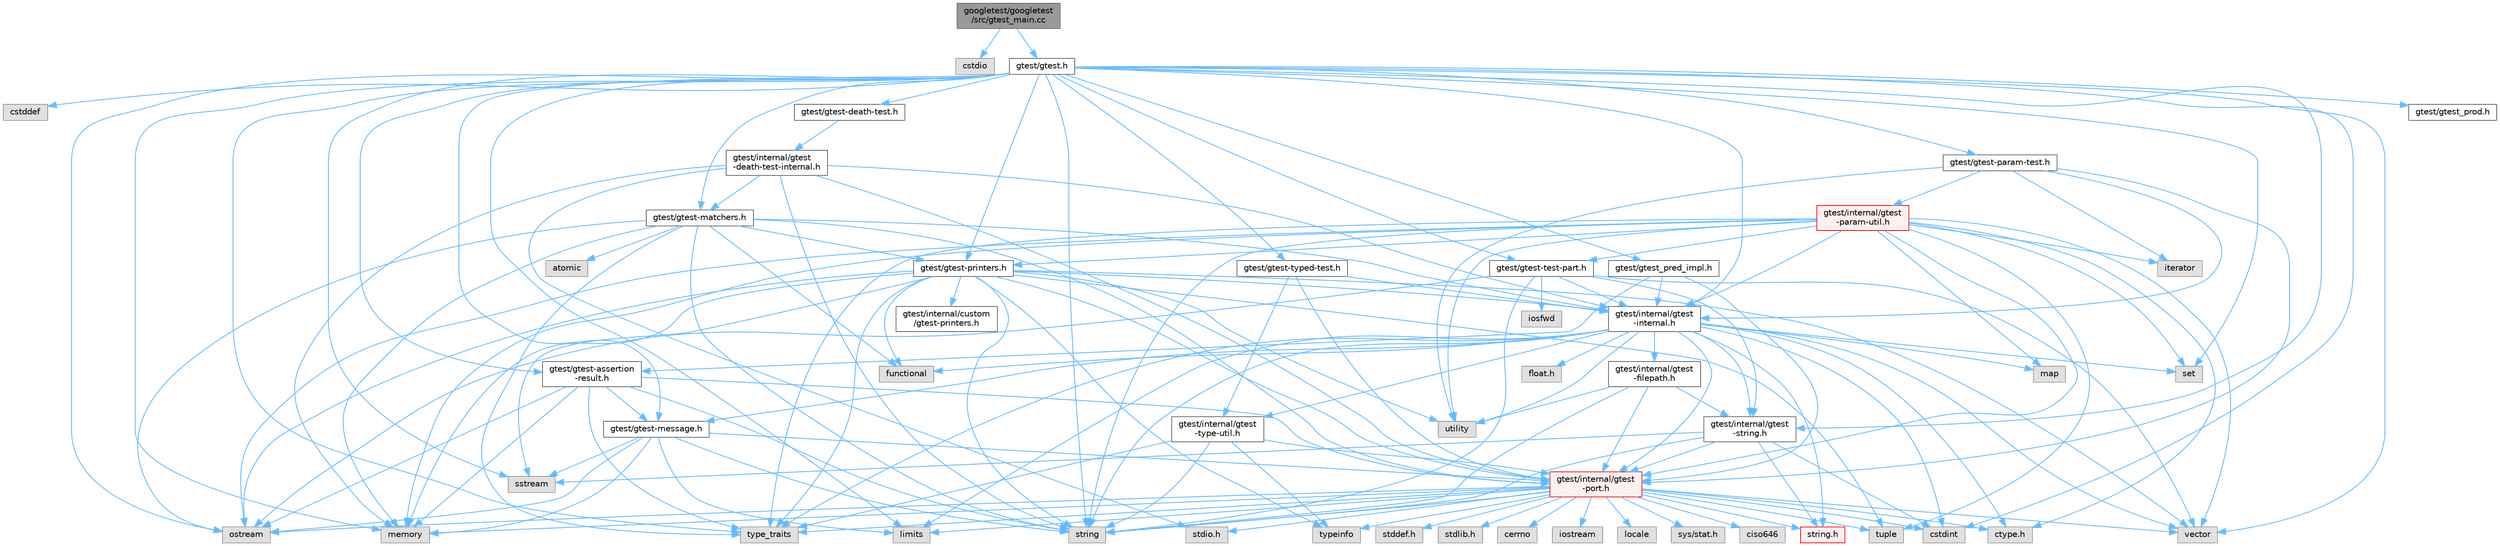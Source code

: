 digraph "googletest/googletest/src/gtest_main.cc"
{
 // LATEX_PDF_SIZE
  bgcolor="transparent";
  edge [fontname=Helvetica,fontsize=10,labelfontname=Helvetica,labelfontsize=10];
  node [fontname=Helvetica,fontsize=10,shape=box,height=0.2,width=0.4];
  Node1 [id="Node000001",label="googletest/googletest\l/src/gtest_main.cc",height=0.2,width=0.4,color="gray40", fillcolor="grey60", style="filled", fontcolor="black",tooltip=" "];
  Node1 -> Node2 [id="edge1_Node000001_Node000002",color="steelblue1",style="solid",tooltip=" "];
  Node2 [id="Node000002",label="cstdio",height=0.2,width=0.4,color="grey60", fillcolor="#E0E0E0", style="filled",tooltip=" "];
  Node1 -> Node3 [id="edge2_Node000001_Node000003",color="steelblue1",style="solid",tooltip=" "];
  Node3 [id="Node000003",label="gtest/gtest.h",height=0.2,width=0.4,color="grey40", fillcolor="white", style="filled",URL="$gtest_8h.html",tooltip=" "];
  Node3 -> Node4 [id="edge3_Node000003_Node000004",color="steelblue1",style="solid",tooltip=" "];
  Node4 [id="Node000004",label="cstddef",height=0.2,width=0.4,color="grey60", fillcolor="#E0E0E0", style="filled",tooltip=" "];
  Node3 -> Node5 [id="edge4_Node000003_Node000005",color="steelblue1",style="solid",tooltip=" "];
  Node5 [id="Node000005",label="cstdint",height=0.2,width=0.4,color="grey60", fillcolor="#E0E0E0", style="filled",tooltip=" "];
  Node3 -> Node6 [id="edge5_Node000003_Node000006",color="steelblue1",style="solid",tooltip=" "];
  Node6 [id="Node000006",label="limits",height=0.2,width=0.4,color="grey60", fillcolor="#E0E0E0", style="filled",tooltip=" "];
  Node3 -> Node7 [id="edge6_Node000003_Node000007",color="steelblue1",style="solid",tooltip=" "];
  Node7 [id="Node000007",label="memory",height=0.2,width=0.4,color="grey60", fillcolor="#E0E0E0", style="filled",tooltip=" "];
  Node3 -> Node8 [id="edge7_Node000003_Node000008",color="steelblue1",style="solid",tooltip=" "];
  Node8 [id="Node000008",label="ostream",height=0.2,width=0.4,color="grey60", fillcolor="#E0E0E0", style="filled",tooltip=" "];
  Node3 -> Node9 [id="edge8_Node000003_Node000009",color="steelblue1",style="solid",tooltip=" "];
  Node9 [id="Node000009",label="set",height=0.2,width=0.4,color="grey60", fillcolor="#E0E0E0", style="filled",tooltip=" "];
  Node3 -> Node10 [id="edge9_Node000003_Node000010",color="steelblue1",style="solid",tooltip=" "];
  Node10 [id="Node000010",label="sstream",height=0.2,width=0.4,color="grey60", fillcolor="#E0E0E0", style="filled",tooltip=" "];
  Node3 -> Node11 [id="edge10_Node000003_Node000011",color="steelblue1",style="solid",tooltip=" "];
  Node11 [id="Node000011",label="string",height=0.2,width=0.4,color="grey60", fillcolor="#E0E0E0", style="filled",tooltip=" "];
  Node3 -> Node12 [id="edge11_Node000003_Node000012",color="steelblue1",style="solid",tooltip=" "];
  Node12 [id="Node000012",label="type_traits",height=0.2,width=0.4,color="grey60", fillcolor="#E0E0E0", style="filled",tooltip=" "];
  Node3 -> Node13 [id="edge12_Node000003_Node000013",color="steelblue1",style="solid",tooltip=" "];
  Node13 [id="Node000013",label="vector",height=0.2,width=0.4,color="grey60", fillcolor="#E0E0E0", style="filled",tooltip=" "];
  Node3 -> Node14 [id="edge13_Node000003_Node000014",color="steelblue1",style="solid",tooltip=" "];
  Node14 [id="Node000014",label="gtest/gtest-assertion\l-result.h",height=0.2,width=0.4,color="grey40", fillcolor="white", style="filled",URL="$gtest-assertion-result_8h.html",tooltip=" "];
  Node14 -> Node7 [id="edge14_Node000014_Node000007",color="steelblue1",style="solid",tooltip=" "];
  Node14 -> Node8 [id="edge15_Node000014_Node000008",color="steelblue1",style="solid",tooltip=" "];
  Node14 -> Node11 [id="edge16_Node000014_Node000011",color="steelblue1",style="solid",tooltip=" "];
  Node14 -> Node12 [id="edge17_Node000014_Node000012",color="steelblue1",style="solid",tooltip=" "];
  Node14 -> Node15 [id="edge18_Node000014_Node000015",color="steelblue1",style="solid",tooltip=" "];
  Node15 [id="Node000015",label="gtest/gtest-message.h",height=0.2,width=0.4,color="grey40", fillcolor="white", style="filled",URL="$gtest-message_8h.html",tooltip=" "];
  Node15 -> Node6 [id="edge19_Node000015_Node000006",color="steelblue1",style="solid",tooltip=" "];
  Node15 -> Node7 [id="edge20_Node000015_Node000007",color="steelblue1",style="solid",tooltip=" "];
  Node15 -> Node8 [id="edge21_Node000015_Node000008",color="steelblue1",style="solid",tooltip=" "];
  Node15 -> Node10 [id="edge22_Node000015_Node000010",color="steelblue1",style="solid",tooltip=" "];
  Node15 -> Node11 [id="edge23_Node000015_Node000011",color="steelblue1",style="solid",tooltip=" "];
  Node15 -> Node16 [id="edge24_Node000015_Node000016",color="steelblue1",style="solid",tooltip=" "];
  Node16 [id="Node000016",label="gtest/internal/gtest\l-port.h",height=0.2,width=0.4,color="red", fillcolor="#FFF0F0", style="filled",URL="$gtest-port_8h.html",tooltip=" "];
  Node16 -> Node17 [id="edge25_Node000016_Node000017",color="steelblue1",style="solid",tooltip=" "];
  Node17 [id="Node000017",label="ciso646",height=0.2,width=0.4,color="grey60", fillcolor="#E0E0E0", style="filled",tooltip=" "];
  Node16 -> Node18 [id="edge26_Node000016_Node000018",color="steelblue1",style="solid",tooltip=" "];
  Node18 [id="Node000018",label="ctype.h",height=0.2,width=0.4,color="grey60", fillcolor="#E0E0E0", style="filled",tooltip=" "];
  Node16 -> Node19 [id="edge27_Node000016_Node000019",color="steelblue1",style="solid",tooltip=" "];
  Node19 [id="Node000019",label="stddef.h",height=0.2,width=0.4,color="grey60", fillcolor="#E0E0E0", style="filled",tooltip=" "];
  Node16 -> Node20 [id="edge28_Node000016_Node000020",color="steelblue1",style="solid",tooltip=" "];
  Node20 [id="Node000020",label="stdio.h",height=0.2,width=0.4,color="grey60", fillcolor="#E0E0E0", style="filled",tooltip=" "];
  Node16 -> Node21 [id="edge29_Node000016_Node000021",color="steelblue1",style="solid",tooltip=" "];
  Node21 [id="Node000021",label="stdlib.h",height=0.2,width=0.4,color="grey60", fillcolor="#E0E0E0", style="filled",tooltip=" "];
  Node16 -> Node22 [id="edge30_Node000016_Node000022",color="steelblue1",style="solid",tooltip=" "];
  Node22 [id="Node000022",label="string.h",height=0.2,width=0.4,color="red", fillcolor="#FFF0F0", style="filled",URL="$string_8h.html",tooltip=" "];
  Node16 -> Node33 [id="edge31_Node000016_Node000033",color="steelblue1",style="solid",tooltip=" "];
  Node33 [id="Node000033",label="cerrno",height=0.2,width=0.4,color="grey60", fillcolor="#E0E0E0", style="filled",tooltip=" "];
  Node16 -> Node5 [id="edge32_Node000016_Node000005",color="steelblue1",style="solid",tooltip=" "];
  Node16 -> Node34 [id="edge33_Node000016_Node000034",color="steelblue1",style="solid",tooltip=" "];
  Node34 [id="Node000034",label="iostream",height=0.2,width=0.4,color="grey60", fillcolor="#E0E0E0", style="filled",tooltip=" "];
  Node16 -> Node6 [id="edge34_Node000016_Node000006",color="steelblue1",style="solid",tooltip=" "];
  Node16 -> Node35 [id="edge35_Node000016_Node000035",color="steelblue1",style="solid",tooltip=" "];
  Node35 [id="Node000035",label="locale",height=0.2,width=0.4,color="grey60", fillcolor="#E0E0E0", style="filled",tooltip=" "];
  Node16 -> Node7 [id="edge36_Node000016_Node000007",color="steelblue1",style="solid",tooltip=" "];
  Node16 -> Node8 [id="edge37_Node000016_Node000008",color="steelblue1",style="solid",tooltip=" "];
  Node16 -> Node11 [id="edge38_Node000016_Node000011",color="steelblue1",style="solid",tooltip=" "];
  Node16 -> Node36 [id="edge39_Node000016_Node000036",color="steelblue1",style="solid",tooltip=" "];
  Node36 [id="Node000036",label="tuple",height=0.2,width=0.4,color="grey60", fillcolor="#E0E0E0", style="filled",tooltip=" "];
  Node16 -> Node12 [id="edge40_Node000016_Node000012",color="steelblue1",style="solid",tooltip=" "];
  Node16 -> Node13 [id="edge41_Node000016_Node000013",color="steelblue1",style="solid",tooltip=" "];
  Node16 -> Node37 [id="edge42_Node000016_Node000037",color="steelblue1",style="solid",tooltip=" "];
  Node37 [id="Node000037",label="sys/stat.h",height=0.2,width=0.4,color="grey60", fillcolor="#E0E0E0", style="filled",tooltip=" "];
  Node16 -> Node44 [id="edge43_Node000016_Node000044",color="steelblue1",style="solid",tooltip=" "];
  Node44 [id="Node000044",label="typeinfo",height=0.2,width=0.4,color="grey60", fillcolor="#E0E0E0", style="filled",tooltip=" "];
  Node14 -> Node16 [id="edge44_Node000014_Node000016",color="steelblue1",style="solid",tooltip=" "];
  Node3 -> Node45 [id="edge45_Node000003_Node000045",color="steelblue1",style="solid",tooltip=" "];
  Node45 [id="Node000045",label="gtest/gtest-death-test.h",height=0.2,width=0.4,color="grey40", fillcolor="white", style="filled",URL="$gtest-death-test_8h.html",tooltip=" "];
  Node45 -> Node46 [id="edge46_Node000045_Node000046",color="steelblue1",style="solid",tooltip=" "];
  Node46 [id="Node000046",label="gtest/internal/gtest\l-death-test-internal.h",height=0.2,width=0.4,color="grey40", fillcolor="white", style="filled",URL="$gtest-death-test-internal_8h.html",tooltip=" "];
  Node46 -> Node20 [id="edge47_Node000046_Node000020",color="steelblue1",style="solid",tooltip=" "];
  Node46 -> Node7 [id="edge48_Node000046_Node000007",color="steelblue1",style="solid",tooltip=" "];
  Node46 -> Node11 [id="edge49_Node000046_Node000011",color="steelblue1",style="solid",tooltip=" "];
  Node46 -> Node47 [id="edge50_Node000046_Node000047",color="steelblue1",style="solid",tooltip=" "];
  Node47 [id="Node000047",label="gtest/gtest-matchers.h",height=0.2,width=0.4,color="grey40", fillcolor="white", style="filled",URL="$gtest-matchers_8h.html",tooltip=" "];
  Node47 -> Node48 [id="edge51_Node000047_Node000048",color="steelblue1",style="solid",tooltip=" "];
  Node48 [id="Node000048",label="atomic",height=0.2,width=0.4,color="grey60", fillcolor="#E0E0E0", style="filled",tooltip=" "];
  Node47 -> Node49 [id="edge52_Node000047_Node000049",color="steelblue1",style="solid",tooltip=" "];
  Node49 [id="Node000049",label="functional",height=0.2,width=0.4,color="grey60", fillcolor="#E0E0E0", style="filled",tooltip=" "];
  Node47 -> Node7 [id="edge53_Node000047_Node000007",color="steelblue1",style="solid",tooltip=" "];
  Node47 -> Node8 [id="edge54_Node000047_Node000008",color="steelblue1",style="solid",tooltip=" "];
  Node47 -> Node11 [id="edge55_Node000047_Node000011",color="steelblue1",style="solid",tooltip=" "];
  Node47 -> Node12 [id="edge56_Node000047_Node000012",color="steelblue1",style="solid",tooltip=" "];
  Node47 -> Node50 [id="edge57_Node000047_Node000050",color="steelblue1",style="solid",tooltip=" "];
  Node50 [id="Node000050",label="gtest/gtest-printers.h",height=0.2,width=0.4,color="grey40", fillcolor="white", style="filled",URL="$gtest-printers_8h.html",tooltip=" "];
  Node50 -> Node49 [id="edge58_Node000050_Node000049",color="steelblue1",style="solid",tooltip=" "];
  Node50 -> Node7 [id="edge59_Node000050_Node000007",color="steelblue1",style="solid",tooltip=" "];
  Node50 -> Node8 [id="edge60_Node000050_Node000008",color="steelblue1",style="solid",tooltip=" "];
  Node50 -> Node10 [id="edge61_Node000050_Node000010",color="steelblue1",style="solid",tooltip=" "];
  Node50 -> Node11 [id="edge62_Node000050_Node000011",color="steelblue1",style="solid",tooltip=" "];
  Node50 -> Node36 [id="edge63_Node000050_Node000036",color="steelblue1",style="solid",tooltip=" "];
  Node50 -> Node12 [id="edge64_Node000050_Node000012",color="steelblue1",style="solid",tooltip=" "];
  Node50 -> Node44 [id="edge65_Node000050_Node000044",color="steelblue1",style="solid",tooltip=" "];
  Node50 -> Node27 [id="edge66_Node000050_Node000027",color="steelblue1",style="solid",tooltip=" "];
  Node27 [id="Node000027",label="utility",height=0.2,width=0.4,color="grey60", fillcolor="#E0E0E0", style="filled",tooltip=" "];
  Node50 -> Node13 [id="edge67_Node000050_Node000013",color="steelblue1",style="solid",tooltip=" "];
  Node50 -> Node51 [id="edge68_Node000050_Node000051",color="steelblue1",style="solid",tooltip=" "];
  Node51 [id="Node000051",label="gtest/internal/gtest\l-internal.h",height=0.2,width=0.4,color="grey40", fillcolor="white", style="filled",URL="$gtest-internal_8h.html",tooltip=" "];
  Node51 -> Node16 [id="edge69_Node000051_Node000016",color="steelblue1",style="solid",tooltip=" "];
  Node51 -> Node18 [id="edge70_Node000051_Node000018",color="steelblue1",style="solid",tooltip=" "];
  Node51 -> Node52 [id="edge71_Node000051_Node000052",color="steelblue1",style="solid",tooltip=" "];
  Node52 [id="Node000052",label="float.h",height=0.2,width=0.4,color="grey60", fillcolor="#E0E0E0", style="filled",tooltip=" "];
  Node51 -> Node22 [id="edge72_Node000051_Node000022",color="steelblue1",style="solid",tooltip=" "];
  Node51 -> Node5 [id="edge73_Node000051_Node000005",color="steelblue1",style="solid",tooltip=" "];
  Node51 -> Node49 [id="edge74_Node000051_Node000049",color="steelblue1",style="solid",tooltip=" "];
  Node51 -> Node6 [id="edge75_Node000051_Node000006",color="steelblue1",style="solid",tooltip=" "];
  Node51 -> Node53 [id="edge76_Node000051_Node000053",color="steelblue1",style="solid",tooltip=" "];
  Node53 [id="Node000053",label="map",height=0.2,width=0.4,color="grey60", fillcolor="#E0E0E0", style="filled",tooltip=" "];
  Node51 -> Node9 [id="edge77_Node000051_Node000009",color="steelblue1",style="solid",tooltip=" "];
  Node51 -> Node11 [id="edge78_Node000051_Node000011",color="steelblue1",style="solid",tooltip=" "];
  Node51 -> Node12 [id="edge79_Node000051_Node000012",color="steelblue1",style="solid",tooltip=" "];
  Node51 -> Node27 [id="edge80_Node000051_Node000027",color="steelblue1",style="solid",tooltip=" "];
  Node51 -> Node13 [id="edge81_Node000051_Node000013",color="steelblue1",style="solid",tooltip=" "];
  Node51 -> Node15 [id="edge82_Node000051_Node000015",color="steelblue1",style="solid",tooltip=" "];
  Node51 -> Node54 [id="edge83_Node000051_Node000054",color="steelblue1",style="solid",tooltip=" "];
  Node54 [id="Node000054",label="gtest/internal/gtest\l-filepath.h",height=0.2,width=0.4,color="grey40", fillcolor="white", style="filled",URL="$gtest-filepath_8h.html",tooltip=" "];
  Node54 -> Node11 [id="edge84_Node000054_Node000011",color="steelblue1",style="solid",tooltip=" "];
  Node54 -> Node27 [id="edge85_Node000054_Node000027",color="steelblue1",style="solid",tooltip=" "];
  Node54 -> Node16 [id="edge86_Node000054_Node000016",color="steelblue1",style="solid",tooltip=" "];
  Node54 -> Node55 [id="edge87_Node000054_Node000055",color="steelblue1",style="solid",tooltip=" "];
  Node55 [id="Node000055",label="gtest/internal/gtest\l-string.h",height=0.2,width=0.4,color="grey40", fillcolor="white", style="filled",URL="$gtest-string_8h.html",tooltip=" "];
  Node55 -> Node22 [id="edge88_Node000055_Node000022",color="steelblue1",style="solid",tooltip=" "];
  Node55 -> Node5 [id="edge89_Node000055_Node000005",color="steelblue1",style="solid",tooltip=" "];
  Node55 -> Node10 [id="edge90_Node000055_Node000010",color="steelblue1",style="solid",tooltip=" "];
  Node55 -> Node11 [id="edge91_Node000055_Node000011",color="steelblue1",style="solid",tooltip=" "];
  Node55 -> Node16 [id="edge92_Node000055_Node000016",color="steelblue1",style="solid",tooltip=" "];
  Node51 -> Node55 [id="edge93_Node000051_Node000055",color="steelblue1",style="solid",tooltip=" "];
  Node51 -> Node56 [id="edge94_Node000051_Node000056",color="steelblue1",style="solid",tooltip=" "];
  Node56 [id="Node000056",label="gtest/internal/gtest\l-type-util.h",height=0.2,width=0.4,color="grey40", fillcolor="white", style="filled",URL="$gtest-type-util_8h.html",tooltip=" "];
  Node56 -> Node11 [id="edge95_Node000056_Node000011",color="steelblue1",style="solid",tooltip=" "];
  Node56 -> Node12 [id="edge96_Node000056_Node000012",color="steelblue1",style="solid",tooltip=" "];
  Node56 -> Node44 [id="edge97_Node000056_Node000044",color="steelblue1",style="solid",tooltip=" "];
  Node56 -> Node16 [id="edge98_Node000056_Node000016",color="steelblue1",style="solid",tooltip=" "];
  Node50 -> Node16 [id="edge99_Node000050_Node000016",color="steelblue1",style="solid",tooltip=" "];
  Node50 -> Node57 [id="edge100_Node000050_Node000057",color="steelblue1",style="solid",tooltip=" "];
  Node57 [id="Node000057",label="gtest/internal/custom\l/gtest-printers.h",height=0.2,width=0.4,color="grey40", fillcolor="white", style="filled",URL="$internal_2custom_2gtest-printers_8h.html",tooltip=" "];
  Node47 -> Node51 [id="edge101_Node000047_Node000051",color="steelblue1",style="solid",tooltip=" "];
  Node47 -> Node16 [id="edge102_Node000047_Node000016",color="steelblue1",style="solid",tooltip=" "];
  Node46 -> Node51 [id="edge103_Node000046_Node000051",color="steelblue1",style="solid",tooltip=" "];
  Node46 -> Node16 [id="edge104_Node000046_Node000016",color="steelblue1",style="solid",tooltip=" "];
  Node3 -> Node47 [id="edge105_Node000003_Node000047",color="steelblue1",style="solid",tooltip=" "];
  Node3 -> Node15 [id="edge106_Node000003_Node000015",color="steelblue1",style="solid",tooltip=" "];
  Node3 -> Node58 [id="edge107_Node000003_Node000058",color="steelblue1",style="solid",tooltip=" "];
  Node58 [id="Node000058",label="gtest/gtest-param-test.h",height=0.2,width=0.4,color="grey40", fillcolor="white", style="filled",URL="$gtest-param-test_8h.html",tooltip=" "];
  Node58 -> Node29 [id="edge108_Node000058_Node000029",color="steelblue1",style="solid",tooltip=" "];
  Node29 [id="Node000029",label="iterator",height=0.2,width=0.4,color="grey60", fillcolor="#E0E0E0", style="filled",tooltip=" "];
  Node58 -> Node27 [id="edge109_Node000058_Node000027",color="steelblue1",style="solid",tooltip=" "];
  Node58 -> Node51 [id="edge110_Node000058_Node000051",color="steelblue1",style="solid",tooltip=" "];
  Node58 -> Node59 [id="edge111_Node000058_Node000059",color="steelblue1",style="solid",tooltip=" "];
  Node59 [id="Node000059",label="gtest/internal/gtest\l-param-util.h",height=0.2,width=0.4,color="red", fillcolor="#FFF0F0", style="filled",URL="$gtest-param-util_8h.html",tooltip=" "];
  Node59 -> Node18 [id="edge112_Node000059_Node000018",color="steelblue1",style="solid",tooltip=" "];
  Node59 -> Node29 [id="edge113_Node000059_Node000029",color="steelblue1",style="solid",tooltip=" "];
  Node59 -> Node53 [id="edge114_Node000059_Node000053",color="steelblue1",style="solid",tooltip=" "];
  Node59 -> Node7 [id="edge115_Node000059_Node000007",color="steelblue1",style="solid",tooltip=" "];
  Node59 -> Node8 [id="edge116_Node000059_Node000008",color="steelblue1",style="solid",tooltip=" "];
  Node59 -> Node9 [id="edge117_Node000059_Node000009",color="steelblue1",style="solid",tooltip=" "];
  Node59 -> Node11 [id="edge118_Node000059_Node000011",color="steelblue1",style="solid",tooltip=" "];
  Node59 -> Node36 [id="edge119_Node000059_Node000036",color="steelblue1",style="solid",tooltip=" "];
  Node59 -> Node12 [id="edge120_Node000059_Node000012",color="steelblue1",style="solid",tooltip=" "];
  Node59 -> Node27 [id="edge121_Node000059_Node000027",color="steelblue1",style="solid",tooltip=" "];
  Node59 -> Node13 [id="edge122_Node000059_Node000013",color="steelblue1",style="solid",tooltip=" "];
  Node59 -> Node50 [id="edge123_Node000059_Node000050",color="steelblue1",style="solid",tooltip=" "];
  Node59 -> Node62 [id="edge124_Node000059_Node000062",color="steelblue1",style="solid",tooltip=" "];
  Node62 [id="Node000062",label="gtest/gtest-test-part.h",height=0.2,width=0.4,color="grey40", fillcolor="white", style="filled",URL="$gtest-test-part_8h.html",tooltip=" "];
  Node62 -> Node63 [id="edge125_Node000062_Node000063",color="steelblue1",style="solid",tooltip=" "];
  Node63 [id="Node000063",label="iosfwd",height=0.2,width=0.4,color="grey60", fillcolor="#E0E0E0", style="filled",tooltip=" "];
  Node62 -> Node8 [id="edge126_Node000062_Node000008",color="steelblue1",style="solid",tooltip=" "];
  Node62 -> Node11 [id="edge127_Node000062_Node000011",color="steelblue1",style="solid",tooltip=" "];
  Node62 -> Node13 [id="edge128_Node000062_Node000013",color="steelblue1",style="solid",tooltip=" "];
  Node62 -> Node51 [id="edge129_Node000062_Node000051",color="steelblue1",style="solid",tooltip=" "];
  Node62 -> Node55 [id="edge130_Node000062_Node000055",color="steelblue1",style="solid",tooltip=" "];
  Node59 -> Node51 [id="edge131_Node000059_Node000051",color="steelblue1",style="solid",tooltip=" "];
  Node59 -> Node16 [id="edge132_Node000059_Node000016",color="steelblue1",style="solid",tooltip=" "];
  Node58 -> Node16 [id="edge133_Node000058_Node000016",color="steelblue1",style="solid",tooltip=" "];
  Node3 -> Node50 [id="edge134_Node000003_Node000050",color="steelblue1",style="solid",tooltip=" "];
  Node3 -> Node62 [id="edge135_Node000003_Node000062",color="steelblue1",style="solid",tooltip=" "];
  Node3 -> Node64 [id="edge136_Node000003_Node000064",color="steelblue1",style="solid",tooltip=" "];
  Node64 [id="Node000064",label="gtest/gtest-typed-test.h",height=0.2,width=0.4,color="grey40", fillcolor="white", style="filled",URL="$gtest-typed-test_8h.html",tooltip=" "];
  Node64 -> Node51 [id="edge137_Node000064_Node000051",color="steelblue1",style="solid",tooltip=" "];
  Node64 -> Node16 [id="edge138_Node000064_Node000016",color="steelblue1",style="solid",tooltip=" "];
  Node64 -> Node56 [id="edge139_Node000064_Node000056",color="steelblue1",style="solid",tooltip=" "];
  Node3 -> Node65 [id="edge140_Node000003_Node000065",color="steelblue1",style="solid",tooltip=" "];
  Node65 [id="Node000065",label="gtest/gtest_pred_impl.h",height=0.2,width=0.4,color="grey40", fillcolor="white", style="filled",URL="$gtest__pred__impl_8h.html",tooltip=" "];
  Node65 -> Node14 [id="edge141_Node000065_Node000014",color="steelblue1",style="solid",tooltip=" "];
  Node65 -> Node51 [id="edge142_Node000065_Node000051",color="steelblue1",style="solid",tooltip=" "];
  Node65 -> Node16 [id="edge143_Node000065_Node000016",color="steelblue1",style="solid",tooltip=" "];
  Node3 -> Node66 [id="edge144_Node000003_Node000066",color="steelblue1",style="solid",tooltip=" "];
  Node66 [id="Node000066",label="gtest/gtest_prod.h",height=0.2,width=0.4,color="grey40", fillcolor="white", style="filled",URL="$gtest__prod_8h.html",tooltip=" "];
  Node3 -> Node51 [id="edge145_Node000003_Node000051",color="steelblue1",style="solid",tooltip=" "];
  Node3 -> Node55 [id="edge146_Node000003_Node000055",color="steelblue1",style="solid",tooltip=" "];
}
